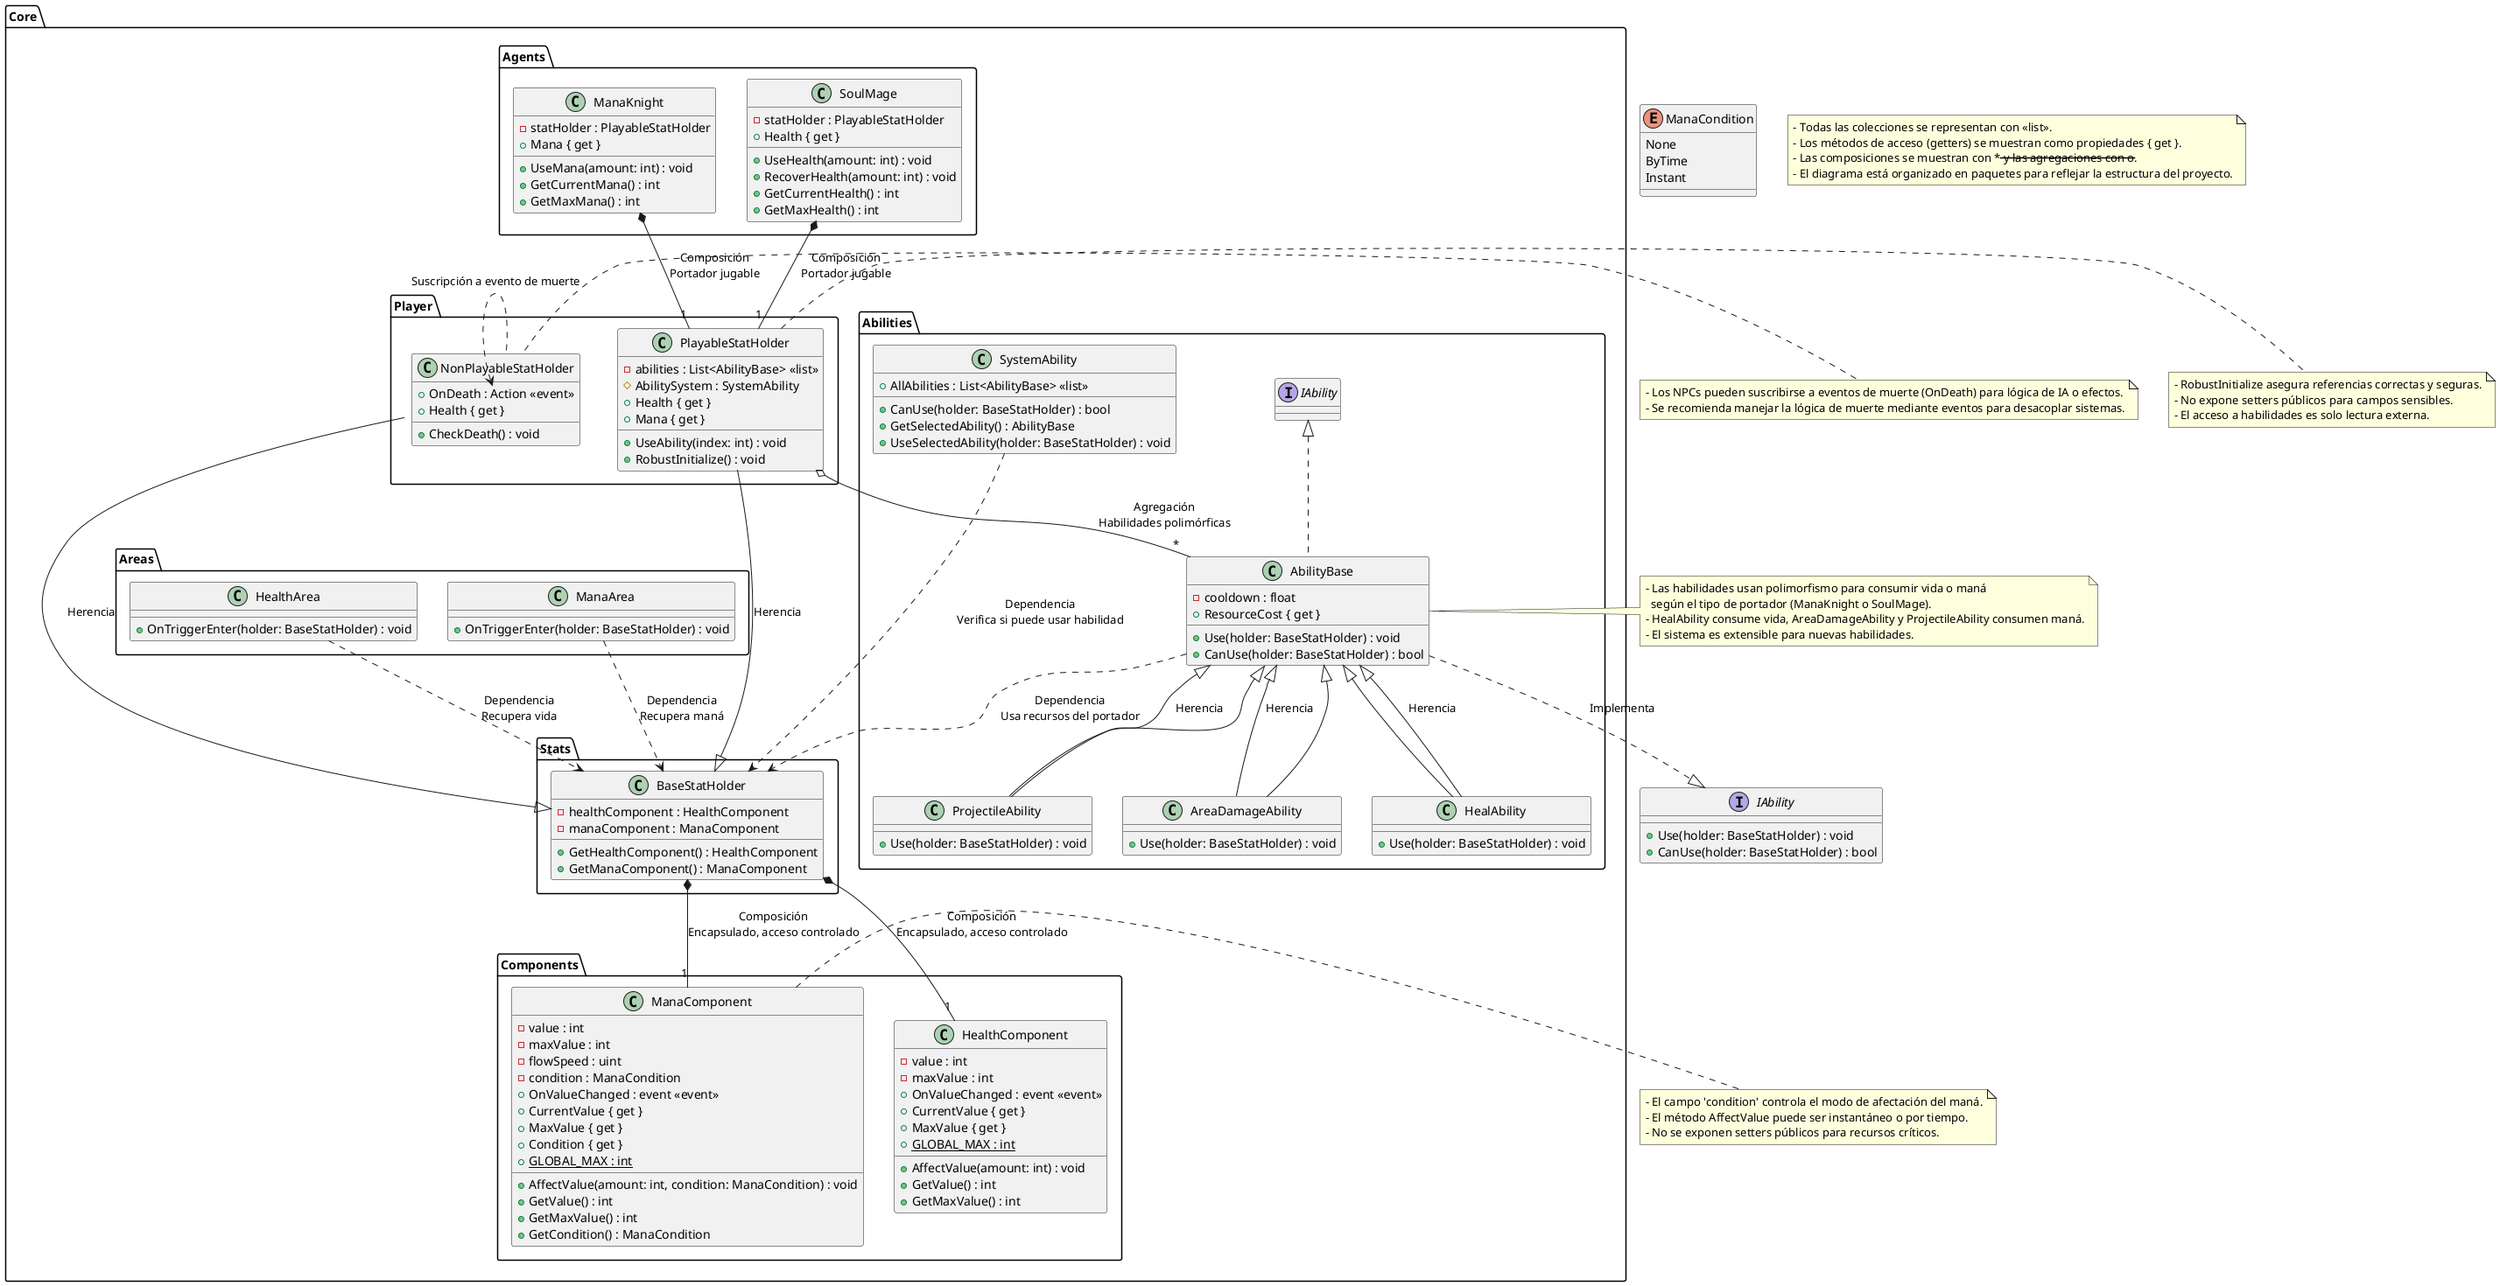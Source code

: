 @startuml
' =========================
' PAQUETES/NAMESPACES
' =========================

package "Core.Stats" {
    class BaseStatHolder {
        - healthComponent : HealthComponent
        - manaComponent : ManaComponent
        + GetHealthComponent() : HealthComponent
        + GetManaComponent() : ManaComponent
        ' Clase base para portadores de estadísticas (vida/maná)
    }
}

package "Core.Player" {
    class PlayableStatHolder {
        - abilities : List<AbilityBase> <<list>>
        # AbilitySystem : SystemAbility
        + UseAbility(index: int) : void
        + RobustInitialize() : void
        + Health { get }
        + Mana { get }
        ' Hereda de BaseStatHolder. Portador jugable con habilidades.
    }
    class NonPlayableStatHolder {
        + OnDeath : Action <<event>>
        + CheckDeath() : void
        + Health { get }
        ' Hereda de BaseStatHolder. Portador no jugable.
    }
}

package "Core.Agents" {
    class ManaKnight {
        - statHolder : PlayableStatHolder
        + UseMana(amount: int) : void
        + GetCurrentMana() : int
        + GetMaxMana() : int
        + Mana { get }
        ' Portador que consume maná para habilidades.
    }
    class SoulMage {
        - statHolder : PlayableStatHolder
        + UseHealth(amount: int) : void
        + RecoverHealth(amount: int) : void
        + GetCurrentHealth() : int
        + GetMaxHealth() : int
        + Health { get }
        ' Portador que consume vida para habilidades.
    }
}

package "Core.Components" {
    class HealthComponent {
        - value : int
        - maxValue : int
        + AffectValue(amount: int) : void
        + OnValueChanged : event <<event>>
        + GetValue() : int
        + GetMaxValue() : int
        + CurrentValue { get }
        + MaxValue { get }
        {static} + GLOBAL_MAX : int
        ' Componente serializable para vida.
    }
    class ManaComponent {
        - value : int
        - maxValue : int
        - flowSpeed : uint
        - condition : ManaCondition
        + AffectValue(amount: int, condition: ManaCondition) : void
        + OnValueChanged : event <<event>>
        + GetValue() : int
        + GetMaxValue() : int
        + GetCondition() : ManaCondition
        + CurrentValue { get }
        + MaxValue { get }
        + Condition { get }
        {static} + GLOBAL_MAX : int
        ' Componente serializable para maná.
    }
}

enum ManaCondition {
    None
    ByTime
    Instant
}

' =========================
' INTERFACES Y HABILIDADES
' =========================

interface IAbility {
    + Use(holder: BaseStatHolder) : void
    + CanUse(holder: BaseStatHolder) : bool
}

package "Core.Abilities" {
    class AbilityBase implements IAbility {
        - cooldown : float
        + Use(holder: BaseStatHolder) : void
        + CanUse(holder: BaseStatHolder) : bool
        + ResourceCost { get }
        ' Clase base para habilidades.
    }
    class ProjectileAbility extends AbilityBase {
        + Use(holder: BaseStatHolder) : void
        ' Habilidad de proyectil, consume recurso según portador (maná o vida).
    }
    class AreaDamageAbility extends AbilityBase {
        + Use(holder: BaseStatHolder) : void
        ' Habilidad de daño en área (consume maná).
    }
    class HealAbility extends AbilityBase {
        + Use(holder: BaseStatHolder) : void
        ' Habilidad de curación (consume vida).
    }
    class SystemAbility {
        + CanUse(holder: BaseStatHolder) : bool
        + GetSelectedAbility() : AbilityBase
        + UseSelectedAbility(holder: BaseStatHolder) : void
        + AllAbilities : List<AbilityBase> <<list>>
        ' Sistema de control de uso de habilidades.
    }
}

package "Core.Areas" {
    class ManaArea {
        + OnTriggerEnter(holder: BaseStatHolder) : void
        ' Área que recupera maná.
    }
    class HealthArea {
        + OnTriggerEnter(holder: BaseStatHolder) : void
        ' Área que recupera vida.
    }
}

' =========================
' HERENCIAS E IMPLEMENTACIONES
' =========================

Core.Player.PlayableStatHolder --|> Core.Stats.BaseStatHolder : Herencia
Core.Player.NonPlayableStatHolder --|> Core.Stats.BaseStatHolder : Herencia
Core.Abilities.AbilityBase ..|> IAbility : Implementa
Core.Abilities.ProjectileAbility --|> Core.Abilities.AbilityBase : Herencia
Core.Abilities.AreaDamageAbility --|> Core.Abilities.AbilityBase : Herencia
Core.Abilities.HealAbility --|> Core.Abilities.AbilityBase : Herencia

' =========================
' ASOCIACIONES Y DEPENDENCIAS
' =========================

Core.Stats.BaseStatHolder *-- "1" Core.Components.HealthComponent : "Composición\nEncapsulado, acceso controlado"
Core.Stats.BaseStatHolder *-- "1" Core.Components.ManaComponent : "Composición\nEncapsulado, acceso controlado"
Core.Player.PlayableStatHolder o-- "*" Core.Abilities.AbilityBase : "Agregación\nHabilidades polimórficas"
Core.Agents.ManaKnight *-- "1" Core.Player.PlayableStatHolder : "Composición\nPortador jugable"
Core.Agents.SoulMage *-- "1" Core.Player.PlayableStatHolder : "Composición\nPortador jugable"
Core.Abilities.AbilityBase ..> Core.Stats.BaseStatHolder : "Dependencia\nUsa recursos del portador"
Core.Areas.ManaArea ..> Core.Stats.BaseStatHolder : "Dependencia\nRecupera maná"
Core.Areas.HealthArea ..> Core.Stats.BaseStatHolder : "Dependencia\nRecupera vida"
Core.Abilities.SystemAbility ..> Core.Stats.BaseStatHolder : "Dependencia\nVerifica si puede usar habilidad"

' =========================
' RELACIONES DE USO DE EVENTOS
' =========================

Core.Player.NonPlayableStatHolder ..> Core.Player.NonPlayableStatHolder::OnDeath : "Suscripción a evento de muerte"

' =========================
' NOTAS Y ACLARACIONES
' =========================

note right of Core.Components.ManaComponent
  - El campo 'condition' controla el modo de afectación del maná.
  - El método AffectValue puede ser instantáneo o por tiempo.
  - No se exponen setters públicos para recursos críticos.
end note

note right of Core.Player.PlayableStatHolder
  - RobustInitialize asegura referencias correctas y seguras.
  - No expone setters públicos para campos sensibles.
  - El acceso a habilidades es solo lectura externa.
end note

note right of Core.Abilities.AbilityBase
  - Las habilidades usan polimorfismo para consumir vida o maná
    según el tipo de portador (ManaKnight o SoulMage).
  - HealAbility consume vida, AreaDamageAbility y ProjectileAbility consumen maná.
  - El sistema es extensible para nuevas habilidades.
end note

note right of Core.Player.NonPlayableStatHolder
  - Los NPCs pueden suscribirse a eventos de muerte (OnDeath) para lógica de IA o efectos.
  - Se recomienda manejar la lógica de muerte mediante eventos para desacoplar sistemas.
end note

note as N1
  - Todas las colecciones se representan con <<list>>.
  - Los métodos de acceso (getters) se muestran como propiedades { get }.
  - Las composiciones se muestran con *-- y las agregaciones con o--.
  - El diagrama está organizado en paquetes para reflejar la estructura del proyecto.
end note

@enduml